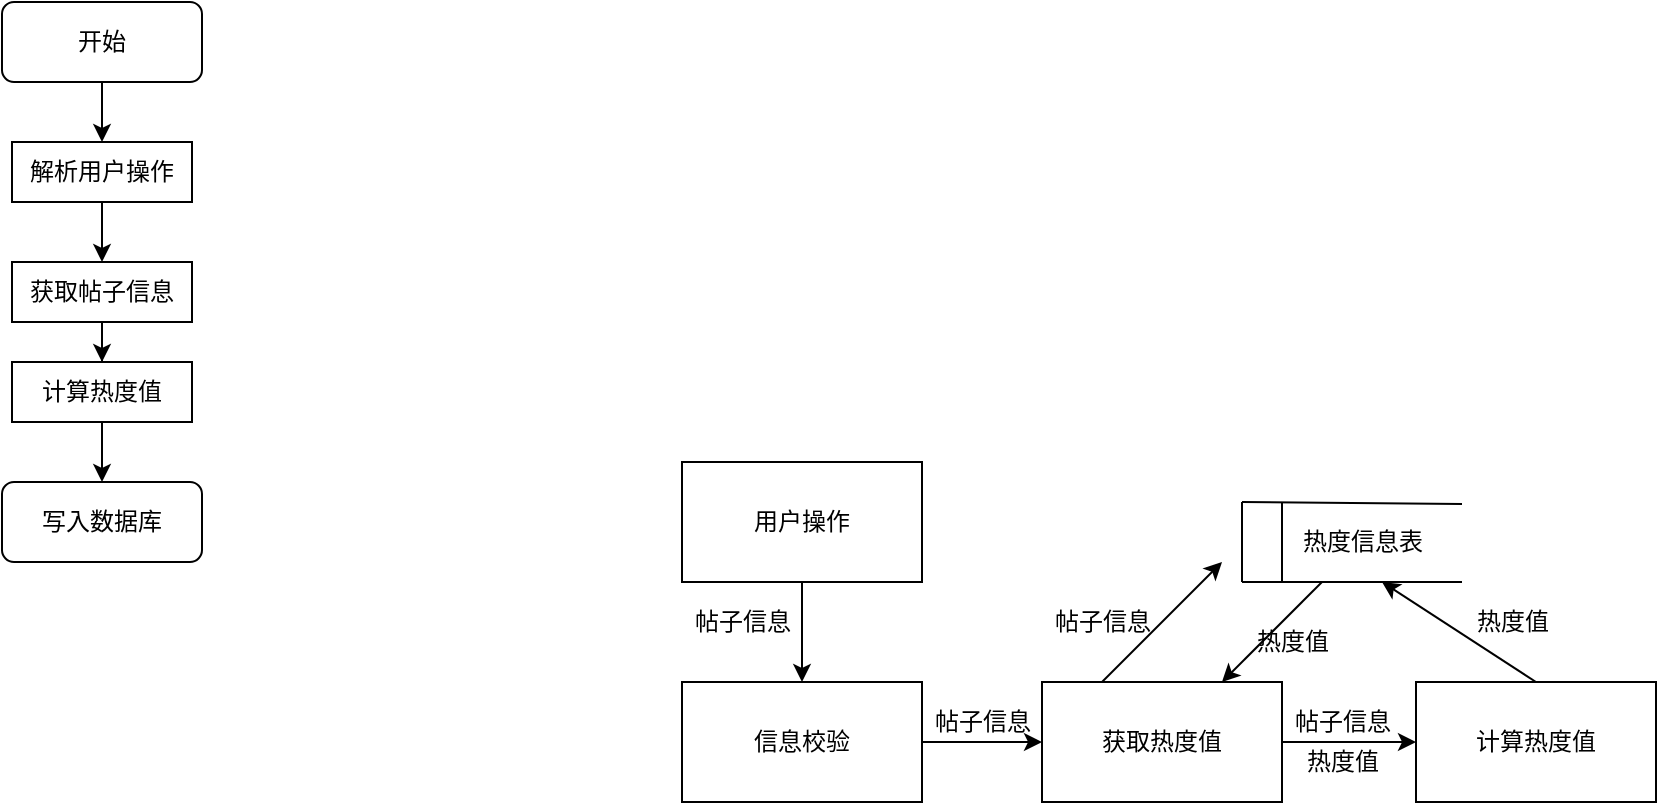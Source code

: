 <mxfile version="17.4.0" type="github">
  <diagram id="cN7pg1mrq9IHZCJJ18y1" name="Page-1">
    <mxGraphModel dx="683" dy="377" grid="1" gridSize="10" guides="1" tooltips="1" connect="1" arrows="1" fold="1" page="1" pageScale="1" pageWidth="827" pageHeight="1169" math="0" shadow="0">
      <root>
        <mxCell id="0" />
        <mxCell id="1" parent="0" />
        <mxCell id="qZnDxFDOvSbsccXKCWq4-3" style="edgeStyle=orthogonalEdgeStyle;rounded=0;orthogonalLoop=1;jettySize=auto;html=1;exitX=0.5;exitY=1;exitDx=0;exitDy=0;entryX=0.5;entryY=0;entryDx=0;entryDy=0;" edge="1" parent="1" source="qZnDxFDOvSbsccXKCWq4-1" target="qZnDxFDOvSbsccXKCWq4-2">
          <mxGeometry relative="1" as="geometry" />
        </mxCell>
        <mxCell id="qZnDxFDOvSbsccXKCWq4-1" value="开始" style="rounded=1;whiteSpace=wrap;html=1;" vertex="1" parent="1">
          <mxGeometry y="10" width="100" height="40" as="geometry" />
        </mxCell>
        <mxCell id="qZnDxFDOvSbsccXKCWq4-5" value="" style="edgeStyle=orthogonalEdgeStyle;rounded=0;orthogonalLoop=1;jettySize=auto;html=1;" edge="1" parent="1" source="qZnDxFDOvSbsccXKCWq4-2" target="qZnDxFDOvSbsccXKCWq4-4">
          <mxGeometry relative="1" as="geometry" />
        </mxCell>
        <mxCell id="qZnDxFDOvSbsccXKCWq4-2" value="解析用户操作" style="rounded=0;whiteSpace=wrap;html=1;" vertex="1" parent="1">
          <mxGeometry x="5" y="80" width="90" height="30" as="geometry" />
        </mxCell>
        <mxCell id="qZnDxFDOvSbsccXKCWq4-7" value="" style="edgeStyle=orthogonalEdgeStyle;rounded=0;orthogonalLoop=1;jettySize=auto;html=1;" edge="1" parent="1" source="qZnDxFDOvSbsccXKCWq4-4" target="qZnDxFDOvSbsccXKCWq4-6">
          <mxGeometry relative="1" as="geometry" />
        </mxCell>
        <mxCell id="qZnDxFDOvSbsccXKCWq4-4" value="获取帖子信息" style="rounded=0;whiteSpace=wrap;html=1;" vertex="1" parent="1">
          <mxGeometry x="5" y="140" width="90" height="30" as="geometry" />
        </mxCell>
        <mxCell id="qZnDxFDOvSbsccXKCWq4-9" value="" style="edgeStyle=orthogonalEdgeStyle;rounded=0;orthogonalLoop=1;jettySize=auto;html=1;" edge="1" parent="1" source="qZnDxFDOvSbsccXKCWq4-6" target="qZnDxFDOvSbsccXKCWq4-8">
          <mxGeometry relative="1" as="geometry" />
        </mxCell>
        <mxCell id="qZnDxFDOvSbsccXKCWq4-6" value="计算热度值" style="rounded=0;whiteSpace=wrap;html=1;" vertex="1" parent="1">
          <mxGeometry x="5" y="190" width="90" height="30" as="geometry" />
        </mxCell>
        <mxCell id="qZnDxFDOvSbsccXKCWq4-8" value="写入数据库" style="rounded=1;whiteSpace=wrap;html=1;" vertex="1" parent="1">
          <mxGeometry y="250" width="100" height="40" as="geometry" />
        </mxCell>
        <mxCell id="qZnDxFDOvSbsccXKCWq4-17" value="" style="edgeStyle=orthogonalEdgeStyle;rounded=0;orthogonalLoop=1;jettySize=auto;html=1;endArrow=classic;endFill=1;" edge="1" parent="1" source="qZnDxFDOvSbsccXKCWq4-15" target="qZnDxFDOvSbsccXKCWq4-16">
          <mxGeometry relative="1" as="geometry" />
        </mxCell>
        <mxCell id="qZnDxFDOvSbsccXKCWq4-15" value="用户操作" style="rounded=0;whiteSpace=wrap;html=1;" vertex="1" parent="1">
          <mxGeometry x="340" y="240" width="120" height="60" as="geometry" />
        </mxCell>
        <mxCell id="qZnDxFDOvSbsccXKCWq4-20" value="" style="edgeStyle=orthogonalEdgeStyle;rounded=0;orthogonalLoop=1;jettySize=auto;html=1;endArrow=classic;endFill=1;" edge="1" parent="1" source="qZnDxFDOvSbsccXKCWq4-16" target="qZnDxFDOvSbsccXKCWq4-19">
          <mxGeometry relative="1" as="geometry" />
        </mxCell>
        <mxCell id="qZnDxFDOvSbsccXKCWq4-16" value="信息校验" style="whiteSpace=wrap;html=1;rounded=0;" vertex="1" parent="1">
          <mxGeometry x="340" y="350" width="120" height="60" as="geometry" />
        </mxCell>
        <mxCell id="qZnDxFDOvSbsccXKCWq4-18" value="帖子信息" style="text;html=1;align=center;verticalAlign=middle;resizable=0;points=[];autosize=1;strokeColor=none;fillColor=none;" vertex="1" parent="1">
          <mxGeometry x="340" y="310" width="60" height="20" as="geometry" />
        </mxCell>
        <mxCell id="qZnDxFDOvSbsccXKCWq4-31" value="" style="edgeStyle=orthogonalEdgeStyle;rounded=0;orthogonalLoop=1;jettySize=auto;html=1;endArrow=classic;endFill=1;" edge="1" parent="1" source="qZnDxFDOvSbsccXKCWq4-19" target="qZnDxFDOvSbsccXKCWq4-30">
          <mxGeometry relative="1" as="geometry" />
        </mxCell>
        <mxCell id="qZnDxFDOvSbsccXKCWq4-44" style="edgeStyle=none;rounded=0;orthogonalLoop=1;jettySize=auto;html=1;exitX=0.25;exitY=0;exitDx=0;exitDy=0;startArrow=none;startFill=0;endArrow=classic;endFill=1;" edge="1" parent="1" source="qZnDxFDOvSbsccXKCWq4-19">
          <mxGeometry relative="1" as="geometry">
            <mxPoint x="610" y="290.0" as="targetPoint" />
          </mxGeometry>
        </mxCell>
        <mxCell id="qZnDxFDOvSbsccXKCWq4-19" value="获取热度值" style="whiteSpace=wrap;html=1;rounded=0;" vertex="1" parent="1">
          <mxGeometry x="520" y="350" width="120" height="60" as="geometry" />
        </mxCell>
        <mxCell id="qZnDxFDOvSbsccXKCWq4-22" value="" style="rounded=0;orthogonalLoop=1;jettySize=auto;html=1;endArrow=classic;endFill=1;" edge="1" parent="1" target="qZnDxFDOvSbsccXKCWq4-19">
          <mxGeometry relative="1" as="geometry">
            <mxPoint x="660" y="300" as="sourcePoint" />
          </mxGeometry>
        </mxCell>
        <mxCell id="qZnDxFDOvSbsccXKCWq4-24" value="" style="endArrow=none;html=1;rounded=0;" edge="1" parent="1">
          <mxGeometry width="50" height="50" relative="1" as="geometry">
            <mxPoint x="620" y="260" as="sourcePoint" />
            <mxPoint x="730" y="261" as="targetPoint" />
          </mxGeometry>
        </mxCell>
        <mxCell id="qZnDxFDOvSbsccXKCWq4-25" value="" style="endArrow=none;html=1;rounded=0;" edge="1" parent="1">
          <mxGeometry width="50" height="50" relative="1" as="geometry">
            <mxPoint x="620" y="300" as="sourcePoint" />
            <mxPoint x="730" y="300" as="targetPoint" />
          </mxGeometry>
        </mxCell>
        <mxCell id="qZnDxFDOvSbsccXKCWq4-26" value="" style="endArrow=none;html=1;rounded=0;" edge="1" parent="1">
          <mxGeometry width="50" height="50" relative="1" as="geometry">
            <mxPoint x="620" y="300" as="sourcePoint" />
            <mxPoint x="620" y="260" as="targetPoint" />
          </mxGeometry>
        </mxCell>
        <mxCell id="qZnDxFDOvSbsccXKCWq4-27" value="" style="endArrow=none;html=1;rounded=0;" edge="1" parent="1">
          <mxGeometry width="50" height="50" relative="1" as="geometry">
            <mxPoint x="640" y="300" as="sourcePoint" />
            <mxPoint x="640" y="260" as="targetPoint" />
          </mxGeometry>
        </mxCell>
        <mxCell id="qZnDxFDOvSbsccXKCWq4-29" value="热度信息表" style="text;html=1;align=center;verticalAlign=middle;resizable=0;points=[];autosize=1;strokeColor=none;fillColor=none;" vertex="1" parent="1">
          <mxGeometry x="640" y="270" width="80" height="20" as="geometry" />
        </mxCell>
        <mxCell id="qZnDxFDOvSbsccXKCWq4-39" style="edgeStyle=none;rounded=0;orthogonalLoop=1;jettySize=auto;html=1;exitX=0.5;exitY=0;exitDx=0;exitDy=0;startArrow=none;startFill=0;endArrow=classic;endFill=1;" edge="1" parent="1" source="qZnDxFDOvSbsccXKCWq4-30">
          <mxGeometry relative="1" as="geometry">
            <mxPoint x="690" y="300.0" as="targetPoint" />
          </mxGeometry>
        </mxCell>
        <mxCell id="qZnDxFDOvSbsccXKCWq4-30" value="计算热度值" style="whiteSpace=wrap;html=1;rounded=0;" vertex="1" parent="1">
          <mxGeometry x="707" y="350" width="120" height="60" as="geometry" />
        </mxCell>
        <mxCell id="qZnDxFDOvSbsccXKCWq4-38" value="热度值" style="text;html=1;align=center;verticalAlign=middle;resizable=0;points=[];autosize=1;strokeColor=none;fillColor=none;" vertex="1" parent="1">
          <mxGeometry x="620" y="320" width="50" height="20" as="geometry" />
        </mxCell>
        <mxCell id="qZnDxFDOvSbsccXKCWq4-40" value="热度值" style="text;html=1;align=center;verticalAlign=middle;resizable=0;points=[];autosize=1;strokeColor=none;fillColor=none;" vertex="1" parent="1">
          <mxGeometry x="730" y="310" width="50" height="20" as="geometry" />
        </mxCell>
        <mxCell id="qZnDxFDOvSbsccXKCWq4-41" value="帖子信息" style="text;html=1;align=center;verticalAlign=middle;resizable=0;points=[];autosize=1;strokeColor=none;fillColor=none;" vertex="1" parent="1">
          <mxGeometry x="640" y="360" width="60" height="20" as="geometry" />
        </mxCell>
        <mxCell id="qZnDxFDOvSbsccXKCWq4-42" value="热度值" style="text;html=1;align=center;verticalAlign=middle;resizable=0;points=[];autosize=1;strokeColor=none;fillColor=none;" vertex="1" parent="1">
          <mxGeometry x="645" y="380" width="50" height="20" as="geometry" />
        </mxCell>
        <mxCell id="qZnDxFDOvSbsccXKCWq4-43" value="帖子信息" style="text;html=1;align=center;verticalAlign=middle;resizable=0;points=[];autosize=1;strokeColor=none;fillColor=none;" vertex="1" parent="1">
          <mxGeometry x="460" y="360" width="60" height="20" as="geometry" />
        </mxCell>
        <mxCell id="qZnDxFDOvSbsccXKCWq4-45" value="帖子信息" style="text;html=1;align=center;verticalAlign=middle;resizable=0;points=[];autosize=1;strokeColor=none;fillColor=none;" vertex="1" parent="1">
          <mxGeometry x="520" y="310" width="60" height="20" as="geometry" />
        </mxCell>
      </root>
    </mxGraphModel>
  </diagram>
</mxfile>
